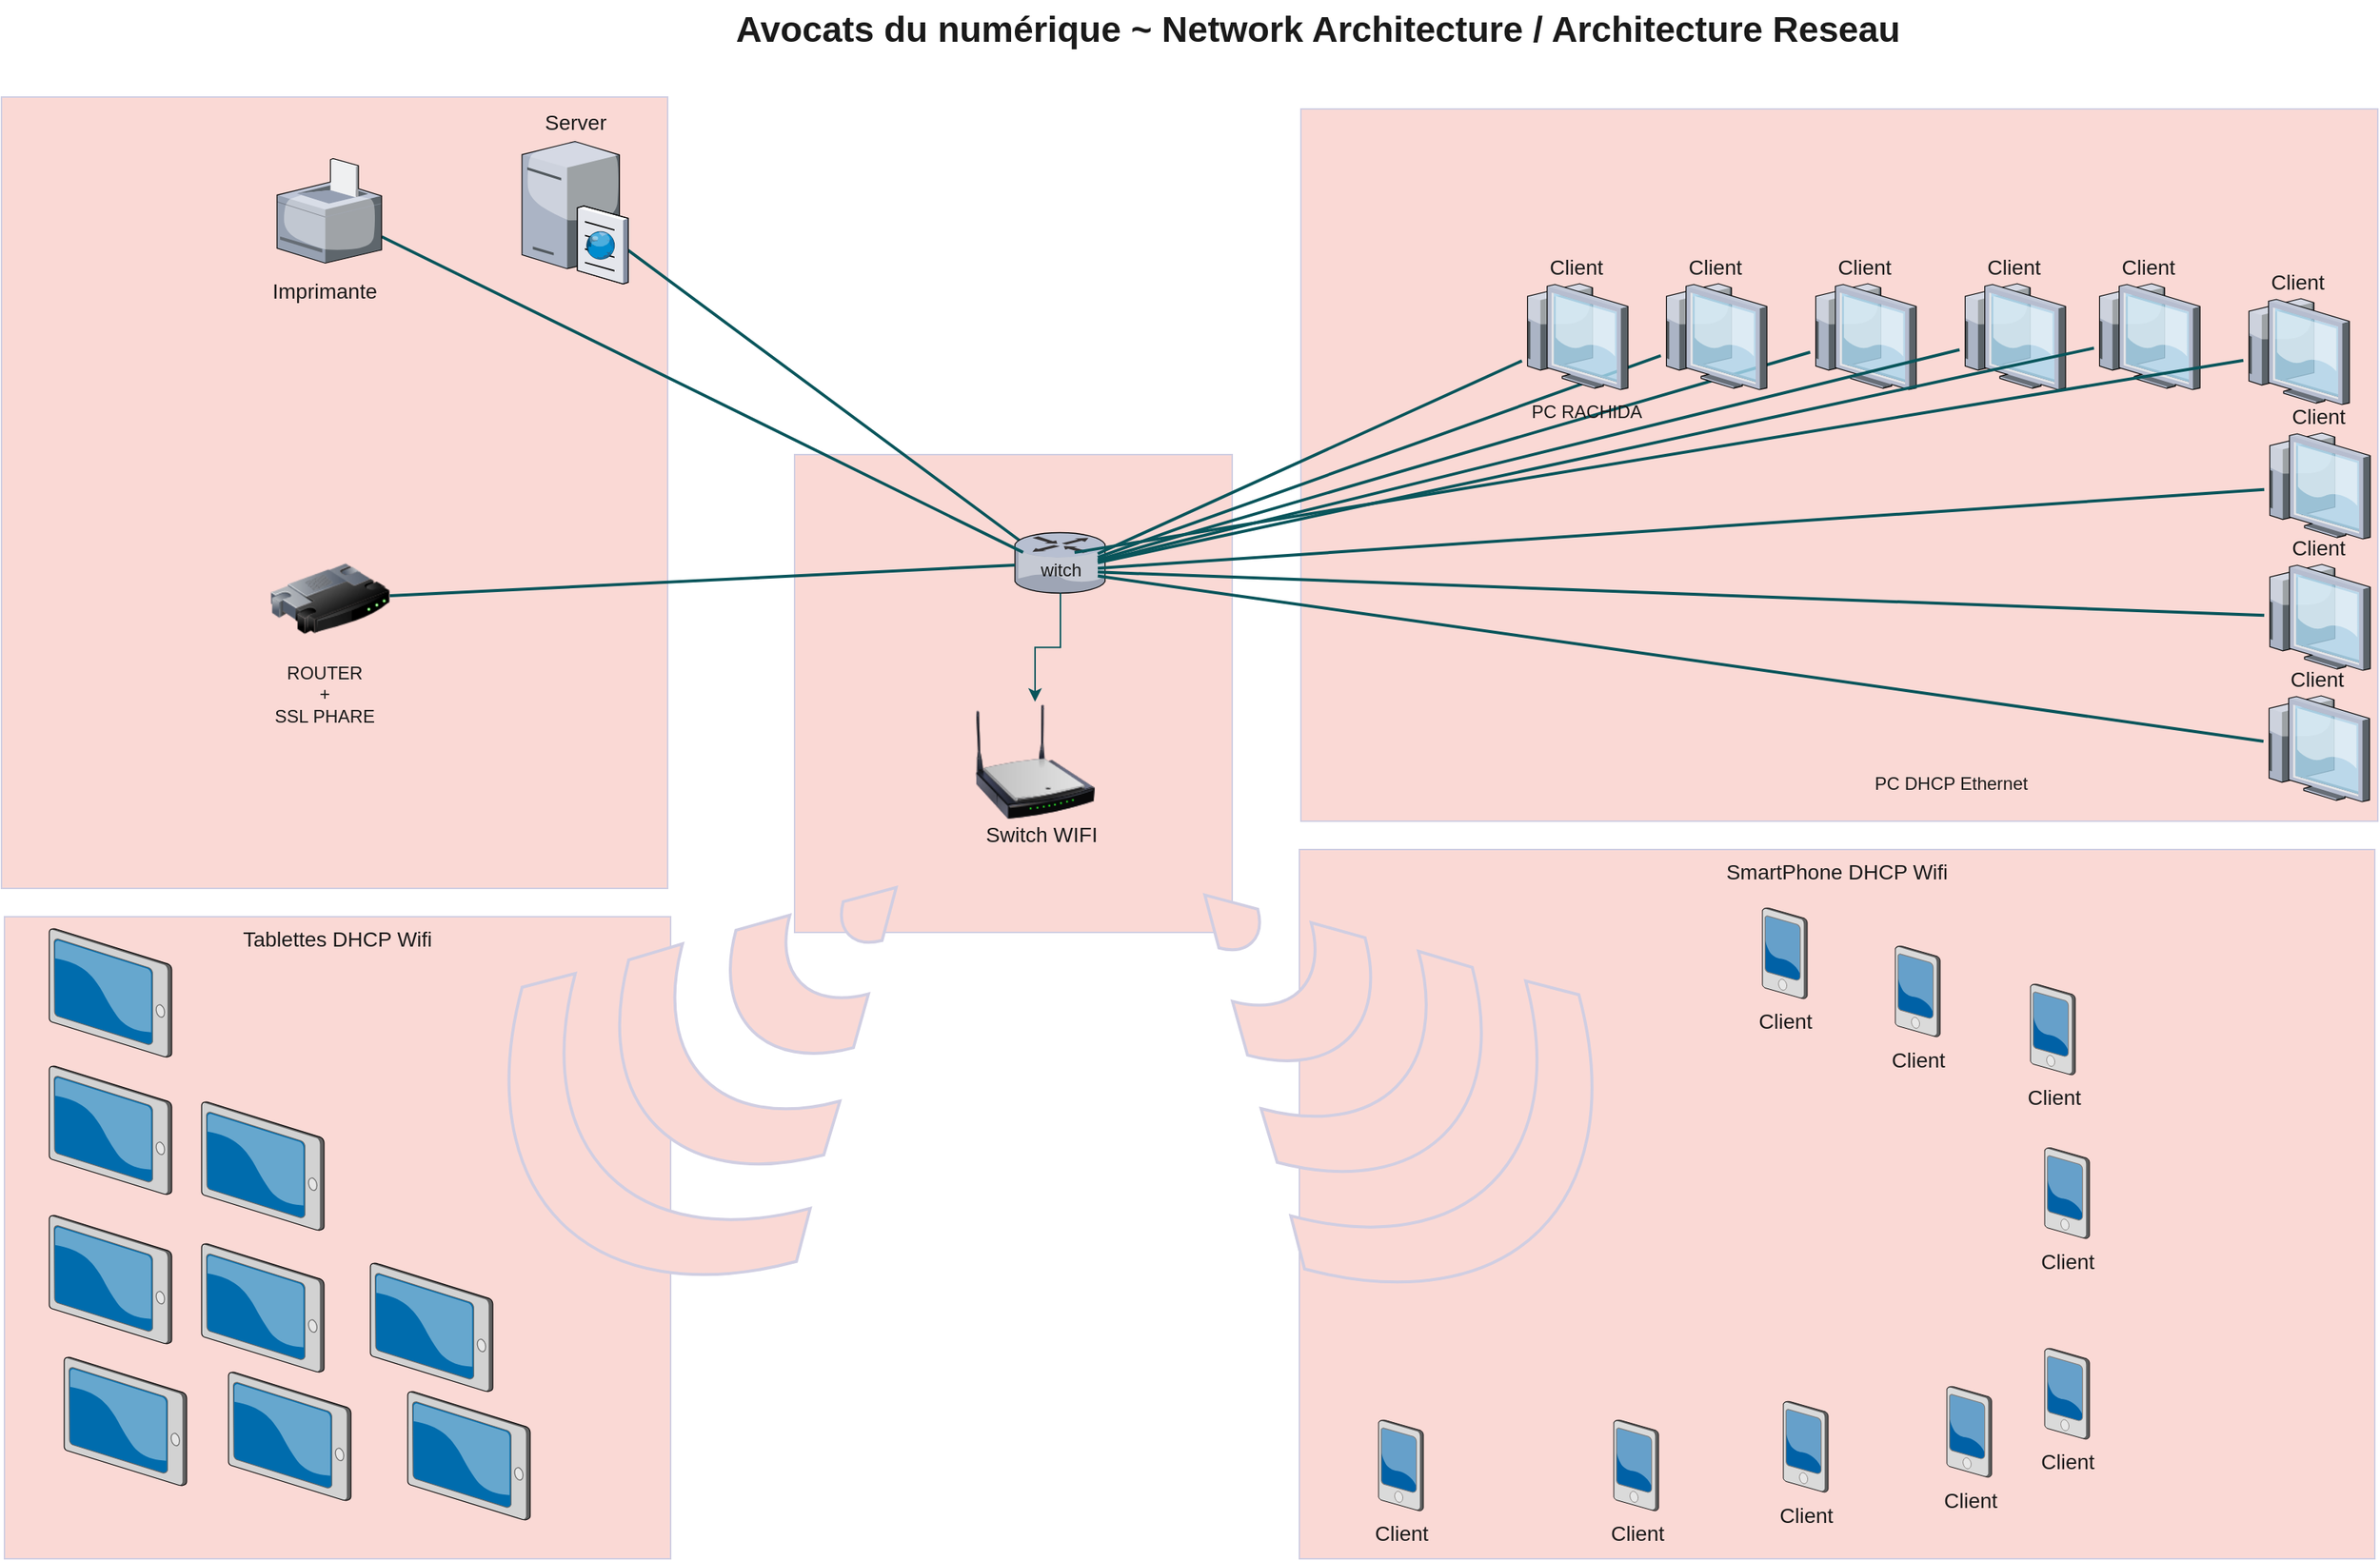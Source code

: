 <mxfile version="22.1.16" type="github">
  <diagram name="Page-1" id="e3a06f82-3646-2815-327d-82caf3d4e204">
    <mxGraphModel dx="1260" dy="602" grid="1" gridSize="10" guides="1" tooltips="1" connect="1" arrows="1" fold="1" page="1" pageScale="1.5" pageWidth="1169" pageHeight="826" background="#FFFFFF" math="0" shadow="0">
      <root>
        <mxCell id="0" style=";html=1;" />
        <mxCell id="1" style=";html=1;" parent="0" />
        <mxCell id="sHyUSOd2gJIIgnq2DhWJ-65" value="" style="whiteSpace=wrap;html=1;fontSize=14;verticalAlign=top;labelBackgroundColor=none;rounded=0;fillColor=#FAD9D5;strokeColor=#D0CEE2;fontColor=#1A1A1A;" vertex="1" parent="1">
          <mxGeometry x="580" y="334.5" width="293" height="320" as="geometry" />
        </mxCell>
        <mxCell id="6a7d8f32e03d9370-61" value="" style="whiteSpace=wrap;html=1;fontSize=14;verticalAlign=top;labelBackgroundColor=none;rounded=0;fillColor=#FAD9D5;strokeColor=#D0CEE2;fontColor=#1A1A1A;" parent="1" vertex="1">
          <mxGeometry x="919" y="103" width="721" height="477" as="geometry" />
        </mxCell>
        <mxCell id="6a7d8f32e03d9370-57" value="" style="whiteSpace=wrap;html=1;fontSize=14;verticalAlign=top;labelBackgroundColor=none;rounded=0;fillColor=#FAD9D5;strokeColor=#D0CEE2;fontColor=#1A1A1A;" parent="1" vertex="1">
          <mxGeometry x="49" y="95" width="446" height="530" as="geometry" />
        </mxCell>
        <mxCell id="6a7d8f32e03d9370-60" value="SmartPhone DHCP Wifi" style="whiteSpace=wrap;html=1;fontSize=14;verticalAlign=top;labelBackgroundColor=none;rounded=0;fillColor=#FAD9D5;strokeColor=#D0CEE2;fontColor=#1A1A1A;" parent="1" vertex="1">
          <mxGeometry x="918" y="599" width="720" height="475" as="geometry" />
        </mxCell>
        <mxCell id="6a7d8f32e03d9370-58" value="Tablettes DHCP Wifi" style="whiteSpace=wrap;html=1;fontSize=14;verticalAlign=top;labelBackgroundColor=none;rounded=0;fillColor=#FAD9D5;strokeColor=#D0CEE2;fontColor=#1A1A1A;" parent="1" vertex="1">
          <mxGeometry x="51" y="644" width="446" height="430" as="geometry" />
        </mxCell>
        <mxCell id="6a7d8f32e03d9370-51" style="edgeStyle=none;rounded=0;html=1;startSize=10;endSize=10;jettySize=auto;orthogonalLoop=1;fontSize=14;endArrow=none;endFill=0;strokeWidth=2;labelBackgroundColor=none;fontColor=default;strokeColor=#09555B;" parent="1" source="sHyUSOd2gJIIgnq2DhWJ-10" target="6a7d8f32e03d9370-15" edge="1">
          <mxGeometry relative="1" as="geometry" />
        </mxCell>
        <mxCell id="6a7d8f32e03d9370-13" value="" style="verticalLabelPosition=bottom;aspect=fixed;html=1;verticalAlign=top;strokeColor=none;shape=mxgraph.citrix.router;fontSize=14;labelBackgroundColor=none;rounded=0;fillColor=#FAD9D5;fontColor=#1A1A1A;" parent="1" vertex="1">
          <mxGeometry x="727.48" y="386.75" width="61.03" height="40.5" as="geometry" />
        </mxCell>
        <mxCell id="6a7d8f32e03d9370-15" value="Server" style="verticalLabelPosition=top;aspect=fixed;html=1;verticalAlign=bottom;strokeColor=none;shape=mxgraph.citrix.cache_server;fontSize=14;labelPosition=center;align=center;labelBackgroundColor=none;rounded=0;fillColor=#FAD9D5;fontColor=#1A1A1A;" parent="1" vertex="1">
          <mxGeometry x="397.5" y="122.5" width="71" height="97.5" as="geometry" />
        </mxCell>
        <mxCell id="6a7d8f32e03d9370-46" style="edgeStyle=none;rounded=0;html=1;startSize=10;endSize=10;jettySize=auto;orthogonalLoop=1;fontSize=14;endArrow=none;endFill=0;strokeWidth=2;labelBackgroundColor=none;fontColor=default;strokeColor=#09555B;" parent="1" source="sHyUSOd2gJIIgnq2DhWJ-1" target="6a7d8f32e03d9370-13" edge="1">
          <mxGeometry relative="1" as="geometry">
            <mxPoint x="825" y="597.629" as="sourcePoint" />
          </mxGeometry>
        </mxCell>
        <mxCell id="6a7d8f32e03d9370-53" style="edgeStyle=none;rounded=0;html=1;startSize=10;endSize=10;jettySize=auto;orthogonalLoop=1;fontSize=14;endArrow=none;endFill=0;strokeWidth=2;labelBackgroundColor=none;fontColor=default;strokeColor=#09555B;" parent="1" source="sHyUSOd2gJIIgnq2DhWJ-10" target="6a7d8f32e03d9370-29" edge="1">
          <mxGeometry relative="1" as="geometry">
            <mxPoint x="1223.339" y="508" as="sourcePoint" />
          </mxGeometry>
        </mxCell>
        <mxCell id="6a7d8f32e03d9370-54" style="edgeStyle=none;rounded=0;html=1;startSize=10;endSize=10;jettySize=auto;orthogonalLoop=1;fontSize=14;endArrow=none;endFill=0;strokeWidth=2;labelBackgroundColor=none;fontColor=default;strokeColor=#09555B;" parent="1" source="sHyUSOd2gJIIgnq2DhWJ-10" target="6a7d8f32e03d9370-28" edge="1">
          <mxGeometry relative="1" as="geometry">
            <mxPoint x="1020" y="600" as="sourcePoint" />
          </mxGeometry>
        </mxCell>
        <mxCell id="6a7d8f32e03d9370-55" style="edgeStyle=none;rounded=0;html=1;startSize=10;endSize=10;jettySize=auto;orthogonalLoop=1;fontSize=14;endArrow=none;endFill=0;strokeWidth=2;labelBackgroundColor=none;fontColor=default;strokeColor=#09555B;" parent="1" source="sHyUSOd2gJIIgnq2DhWJ-10" target="6a7d8f32e03d9370-27" edge="1">
          <mxGeometry relative="1" as="geometry">
            <mxPoint x="1267" y="529.619" as="sourcePoint" />
          </mxGeometry>
        </mxCell>
        <mxCell id="6a7d8f32e03d9370-27" value="Client" style="verticalLabelPosition=top;aspect=fixed;html=1;verticalAlign=bottom;strokeColor=none;shape=mxgraph.citrix.thin_client;fontSize=14;labelPosition=center;align=center;labelBackgroundColor=none;rounded=0;fillColor=#FAD9D5;fontColor=#1A1A1A;" parent="1" vertex="1">
          <mxGeometry x="1260" y="220" width="71" height="71" as="geometry" />
        </mxCell>
        <mxCell id="6a7d8f32e03d9370-28" value="Client" style="verticalLabelPosition=top;aspect=fixed;html=1;verticalAlign=bottom;strokeColor=none;shape=mxgraph.citrix.thin_client;fontSize=14;labelPosition=center;align=center;labelBackgroundColor=none;rounded=0;fillColor=#FAD9D5;fontColor=#1A1A1A;" parent="1" vertex="1">
          <mxGeometry x="1160" y="220" width="71" height="71" as="geometry" />
        </mxCell>
        <mxCell id="6a7d8f32e03d9370-29" value="Client" style="verticalLabelPosition=top;aspect=fixed;html=1;verticalAlign=bottom;strokeColor=none;shape=mxgraph.citrix.thin_client;fontSize=14;labelPosition=center;align=center;labelBackgroundColor=none;rounded=0;fillColor=#FAD9D5;fontColor=#1A1A1A;" parent="1" vertex="1">
          <mxGeometry x="1067" y="220" width="71" height="71" as="geometry" />
        </mxCell>
        <mxCell id="6a7d8f32e03d9370-49" style="edgeStyle=none;rounded=0;html=1;startSize=10;endSize=10;jettySize=auto;orthogonalLoop=1;fontSize=14;endArrow=none;endFill=0;strokeWidth=2;labelBackgroundColor=none;fontColor=default;strokeColor=#09555B;" parent="1" source="sHyUSOd2gJIIgnq2DhWJ-4" target="sHyUSOd2gJIIgnq2DhWJ-10" edge="1">
          <mxGeometry relative="1" as="geometry">
            <mxPoint x="1021.439" y="910" as="sourcePoint" />
          </mxGeometry>
        </mxCell>
        <mxCell id="6a7d8f32e03d9370-62" value="Avocats du numérique ~ Network Architecture / Architecture Reseau" style="text;strokeColor=none;fillColor=none;html=1;fontSize=24;fontStyle=1;verticalAlign=middle;align=center;labelBackgroundColor=none;rounded=0;fontColor=#1A1A1A;" parent="1" vertex="1">
          <mxGeometry x="499" y="30" width="861" height="40" as="geometry" />
        </mxCell>
        <mxCell id="sHyUSOd2gJIIgnq2DhWJ-1" value="" style="image;html=1;image=img/lib/clip_art/networking/Router_128x128.png;labelBackgroundColor=none;rounded=0;fillColor=#FAD9D5;strokeColor=#D0CEE2;fontColor=#1A1A1A;" vertex="1" parent="1">
          <mxGeometry x="229" y="391" width="80" height="80" as="geometry" />
        </mxCell>
        <mxCell id="sHyUSOd2gJIIgnq2DhWJ-2" value="" style="image;html=1;image=img/lib/clip_art/networking/Wireless_Router_N_128x128.png;labelBackgroundColor=none;rounded=0;fillColor=#FAD9D5;strokeColor=#D0CEE2;fontColor=#1A1A1A;" vertex="1" parent="1">
          <mxGeometry x="701" y="500" width="80" height="80" as="geometry" />
        </mxCell>
        <mxCell id="sHyUSOd2gJIIgnq2DhWJ-4" value="" style="verticalLabelPosition=bottom;aspect=fixed;html=1;verticalAlign=top;strokeColor=none;align=center;outlineConnect=0;shape=mxgraph.citrix.printer;labelBackgroundColor=none;rounded=0;fillColor=#FAD9D5;fontColor=#1A1A1A;" vertex="1" parent="1">
          <mxGeometry x="233.5" y="136.25" width="70" height="70" as="geometry" />
        </mxCell>
        <mxCell id="sHyUSOd2gJIIgnq2DhWJ-6" value="&lt;font style=&quot;font-size: 14px;&quot;&gt;Imprimante&lt;br&gt;&lt;/font&gt;" style="text;html=1;align=center;verticalAlign=middle;resizable=0;points=[];autosize=1;strokeColor=none;fillColor=none;labelBackgroundColor=none;rounded=0;fontColor=#1A1A1A;" vertex="1" parent="1">
          <mxGeometry x="220" y="210" width="90" height="30" as="geometry" />
        </mxCell>
        <mxCell id="sHyUSOd2gJIIgnq2DhWJ-7" value="&lt;font style=&quot;font-size: 14px;&quot;&gt;Switch WIFI&lt;br&gt;&lt;/font&gt;" style="text;html=1;align=center;verticalAlign=middle;resizable=0;points=[];autosize=1;strokeColor=none;fillColor=none;labelBackgroundColor=none;rounded=0;fontColor=#1A1A1A;" vertex="1" parent="1">
          <mxGeometry x="695" y="574" width="100" height="30" as="geometry" />
        </mxCell>
        <mxCell id="sHyUSOd2gJIIgnq2DhWJ-8" value="ROUTER&lt;br&gt;+&lt;br&gt;SSL PHARE" style="text;html=1;align=center;verticalAlign=middle;resizable=0;points=[];autosize=1;strokeColor=none;fillColor=none;labelBackgroundColor=none;rounded=0;fontColor=#1A1A1A;" vertex="1" parent="1">
          <mxGeometry x="220" y="464.5" width="90" height="60" as="geometry" />
        </mxCell>
        <mxCell id="sHyUSOd2gJIIgnq2DhWJ-9" value="PC RACHIDA" style="text;html=1;align=center;verticalAlign=middle;resizable=0;points=[];autosize=1;strokeColor=none;fillColor=none;labelBackgroundColor=none;rounded=0;fontColor=#1A1A1A;" vertex="1" parent="1">
          <mxGeometry x="1060" y="291" width="100" height="30" as="geometry" />
        </mxCell>
        <mxCell id="sHyUSOd2gJIIgnq2DhWJ-76" value="" style="edgeStyle=orthogonalEdgeStyle;rounded=0;orthogonalLoop=1;jettySize=auto;html=1;fontColor=default;labelBackgroundColor=none;strokeColor=#09555B;" edge="1" parent="1" source="sHyUSOd2gJIIgnq2DhWJ-10" target="sHyUSOd2gJIIgnq2DhWJ-2">
          <mxGeometry relative="1" as="geometry" />
        </mxCell>
        <mxCell id="sHyUSOd2gJIIgnq2DhWJ-10" value="witch" style="text;html=1;align=center;verticalAlign=middle;resizable=0;points=[];autosize=1;strokeColor=none;fillColor=none;labelBackgroundColor=none;rounded=0;fontColor=#1A1A1A;" vertex="1" parent="1">
          <mxGeometry x="733" y="397.25" width="50" height="30" as="geometry" />
        </mxCell>
        <mxCell id="sHyUSOd2gJIIgnq2DhWJ-12" value="Client" style="verticalLabelPosition=bottom;aspect=fixed;html=1;verticalAlign=top;strokeColor=none;shape=mxgraph.citrix.pda;fontSize=14;labelBackgroundColor=none;rounded=0;fillColor=#FAD9D5;fontColor=#1A1A1A;" vertex="1" parent="1">
          <mxGeometry x="1242" y="968.5" width="30" height="61" as="geometry" />
        </mxCell>
        <mxCell id="sHyUSOd2gJIIgnq2DhWJ-15" value="Client" style="verticalLabelPosition=bottom;aspect=fixed;html=1;verticalAlign=top;strokeColor=none;shape=mxgraph.citrix.pda;fontSize=14;labelBackgroundColor=none;rounded=0;fillColor=#FAD9D5;fontColor=#1A1A1A;" vertex="1" parent="1">
          <mxGeometry x="1228" y="638" width="30" height="61" as="geometry" />
        </mxCell>
        <mxCell id="sHyUSOd2gJIIgnq2DhWJ-17" value="Client" style="verticalLabelPosition=bottom;aspect=fixed;html=1;verticalAlign=top;strokeColor=none;shape=mxgraph.citrix.pda;fontSize=14;labelBackgroundColor=none;rounded=0;fillColor=#FAD9D5;fontColor=#1A1A1A;" vertex="1" parent="1">
          <mxGeometry x="1128.5" y="981" width="30" height="61" as="geometry" />
        </mxCell>
        <mxCell id="sHyUSOd2gJIIgnq2DhWJ-20" value="Client" style="verticalLabelPosition=bottom;aspect=fixed;html=1;verticalAlign=top;strokeColor=none;shape=mxgraph.citrix.pda;fontSize=14;labelBackgroundColor=none;rounded=0;fillColor=#FAD9D5;fontColor=#1A1A1A;" vertex="1" parent="1">
          <mxGeometry x="1407.5" y="689" width="30" height="61" as="geometry" />
        </mxCell>
        <mxCell id="sHyUSOd2gJIIgnq2DhWJ-22" value="Client" style="verticalLabelPosition=bottom;aspect=fixed;html=1;verticalAlign=top;strokeColor=none;shape=mxgraph.citrix.pda;fontSize=14;labelBackgroundColor=none;rounded=0;fillColor=#FAD9D5;fontColor=#1A1A1A;" vertex="1" parent="1">
          <mxGeometry x="1417" y="933" width="30" height="61" as="geometry" />
        </mxCell>
        <mxCell id="sHyUSOd2gJIIgnq2DhWJ-25" value="Client" style="verticalLabelPosition=bottom;aspect=fixed;html=1;verticalAlign=top;strokeColor=none;shape=mxgraph.citrix.pda;fontSize=14;labelBackgroundColor=none;rounded=0;fillColor=#FAD9D5;fontColor=#1A1A1A;" vertex="1" parent="1">
          <mxGeometry x="971" y="981" width="30" height="61" as="geometry" />
        </mxCell>
        <mxCell id="sHyUSOd2gJIIgnq2DhWJ-27" value="Client" style="verticalLabelPosition=bottom;aspect=fixed;html=1;verticalAlign=top;strokeColor=none;shape=mxgraph.citrix.pda;fontSize=14;labelBackgroundColor=none;rounded=0;fillColor=#FAD9D5;fontColor=#1A1A1A;" vertex="1" parent="1">
          <mxGeometry x="1351.5" y="958.5" width="30" height="61" as="geometry" />
        </mxCell>
        <mxCell id="sHyUSOd2gJIIgnq2DhWJ-29" value="Client" style="verticalLabelPosition=bottom;aspect=fixed;html=1;verticalAlign=top;strokeColor=none;shape=mxgraph.citrix.pda;fontSize=14;labelBackgroundColor=none;rounded=0;fillColor=#FAD9D5;fontColor=#1A1A1A;" vertex="1" parent="1">
          <mxGeometry x="1317" y="663.5" width="30" height="61" as="geometry" />
        </mxCell>
        <mxCell id="sHyUSOd2gJIIgnq2DhWJ-31" value="Client" style="verticalLabelPosition=bottom;aspect=fixed;html=1;verticalAlign=top;strokeColor=none;shape=mxgraph.citrix.pda;fontSize=14;labelBackgroundColor=none;rounded=0;fillColor=#FAD9D5;fontColor=#1A1A1A;" vertex="1" parent="1">
          <mxGeometry x="1417" y="798.63" width="30" height="61" as="geometry" />
        </mxCell>
        <mxCell id="sHyUSOd2gJIIgnq2DhWJ-32" style="edgeStyle=none;rounded=0;html=1;startSize=10;endSize=10;jettySize=auto;orthogonalLoop=1;fontSize=14;endArrow=none;endFill=0;strokeWidth=2;labelBackgroundColor=none;fontColor=default;strokeColor=#09555B;" edge="1" target="sHyUSOd2gJIIgnq2DhWJ-33" parent="1" source="sHyUSOd2gJIIgnq2DhWJ-10">
          <mxGeometry relative="1" as="geometry">
            <mxPoint x="1105.5" y="600" as="sourcePoint" />
          </mxGeometry>
        </mxCell>
        <mxCell id="sHyUSOd2gJIIgnq2DhWJ-33" value="Client" style="verticalLabelPosition=top;aspect=fixed;html=1;verticalAlign=bottom;strokeColor=none;shape=mxgraph.citrix.thin_client;fontSize=14;labelPosition=center;align=center;labelBackgroundColor=none;rounded=0;fillColor=#FAD9D5;fontColor=#1A1A1A;" vertex="1" parent="1">
          <mxGeometry x="1360" y="220" width="71" height="71" as="geometry" />
        </mxCell>
        <mxCell id="sHyUSOd2gJIIgnq2DhWJ-37" value="Client" style="verticalLabelPosition=top;aspect=fixed;html=1;verticalAlign=bottom;strokeColor=none;shape=mxgraph.citrix.thin_client;fontSize=14;labelPosition=center;align=center;labelBackgroundColor=none;rounded=0;fillColor=#FAD9D5;fontColor=#1A1A1A;" vertex="1" parent="1">
          <mxGeometry x="1450" y="220" width="71" height="71" as="geometry" />
        </mxCell>
        <mxCell id="sHyUSOd2gJIIgnq2DhWJ-38" style="edgeStyle=none;rounded=0;html=1;startSize=10;endSize=10;jettySize=auto;orthogonalLoop=1;fontSize=14;endArrow=none;endFill=0;strokeWidth=2;labelBackgroundColor=none;fontColor=default;strokeColor=#09555B;" edge="1" target="sHyUSOd2gJIIgnq2DhWJ-37" parent="1" source="sHyUSOd2gJIIgnq2DhWJ-10">
          <mxGeometry relative="1" as="geometry">
            <mxPoint x="1105.5" y="594" as="sourcePoint" />
          </mxGeometry>
        </mxCell>
        <mxCell id="sHyUSOd2gJIIgnq2DhWJ-39" value="Client" style="verticalLabelPosition=top;aspect=fixed;html=1;verticalAlign=bottom;strokeColor=none;shape=mxgraph.citrix.thin_client;fontSize=14;labelPosition=center;align=center;labelBackgroundColor=none;rounded=0;fillColor=#FAD9D5;fontColor=#1A1A1A;" vertex="1" parent="1">
          <mxGeometry x="1550" y="230" width="71" height="71" as="geometry" />
        </mxCell>
        <mxCell id="sHyUSOd2gJIIgnq2DhWJ-40" style="edgeStyle=none;rounded=0;html=1;startSize=10;endSize=10;jettySize=auto;orthogonalLoop=1;fontSize=14;endArrow=none;endFill=0;strokeWidth=2;exitX=0.655;exitY=0.329;exitDx=0;exitDy=0;exitPerimeter=0;labelBackgroundColor=none;fontColor=default;strokeColor=#09555B;" edge="1" target="sHyUSOd2gJIIgnq2DhWJ-39" parent="1" source="6a7d8f32e03d9370-13">
          <mxGeometry relative="1" as="geometry">
            <mxPoint x="1105.5" y="602" as="sourcePoint" />
          </mxGeometry>
        </mxCell>
        <mxCell id="sHyUSOd2gJIIgnq2DhWJ-41" value="Client" style="verticalLabelPosition=top;aspect=fixed;html=1;verticalAlign=bottom;strokeColor=none;shape=mxgraph.citrix.thin_client;fontSize=14;labelPosition=center;align=center;labelBackgroundColor=none;rounded=0;fillColor=#FAD9D5;fontColor=#1A1A1A;" vertex="1" parent="1">
          <mxGeometry x="1564" y="320" width="71" height="71" as="geometry" />
        </mxCell>
        <mxCell id="sHyUSOd2gJIIgnq2DhWJ-42" style="edgeStyle=none;rounded=0;html=1;startSize=10;endSize=10;jettySize=auto;orthogonalLoop=1;fontSize=14;endArrow=none;endFill=0;strokeWidth=2;labelBackgroundColor=none;fontColor=default;strokeColor=#09555B;" edge="1" target="sHyUSOd2gJIIgnq2DhWJ-41" parent="1" source="sHyUSOd2gJIIgnq2DhWJ-10">
          <mxGeometry relative="1" as="geometry">
            <mxPoint x="1021" y="679" as="sourcePoint" />
          </mxGeometry>
        </mxCell>
        <mxCell id="sHyUSOd2gJIIgnq2DhWJ-43" value="Client" style="verticalLabelPosition=top;aspect=fixed;html=1;verticalAlign=bottom;strokeColor=none;shape=mxgraph.citrix.thin_client;fontSize=14;labelPosition=center;align=center;labelBackgroundColor=none;rounded=0;fillColor=#FAD9D5;fontColor=#1A1A1A;" vertex="1" parent="1">
          <mxGeometry x="1564" y="408" width="71" height="71" as="geometry" />
        </mxCell>
        <mxCell id="sHyUSOd2gJIIgnq2DhWJ-44" style="edgeStyle=none;rounded=0;html=1;startSize=10;endSize=10;jettySize=auto;orthogonalLoop=1;fontSize=14;endArrow=none;endFill=0;strokeWidth=2;labelBackgroundColor=none;fontColor=default;strokeColor=#09555B;" edge="1" target="sHyUSOd2gJIIgnq2DhWJ-43" parent="1" source="sHyUSOd2gJIIgnq2DhWJ-10">
          <mxGeometry relative="1" as="geometry">
            <mxPoint x="1028" y="690" as="sourcePoint" />
          </mxGeometry>
        </mxCell>
        <mxCell id="sHyUSOd2gJIIgnq2DhWJ-45" value="Client" style="verticalLabelPosition=top;aspect=fixed;html=1;verticalAlign=bottom;strokeColor=none;shape=mxgraph.citrix.thin_client;fontSize=14;labelPosition=center;align=center;labelBackgroundColor=none;rounded=0;fillColor=#FAD9D5;fontColor=#1A1A1A;" vertex="1" parent="1">
          <mxGeometry x="1563.5" y="496" width="71" height="71" as="geometry" />
        </mxCell>
        <mxCell id="sHyUSOd2gJIIgnq2DhWJ-46" style="edgeStyle=none;rounded=0;html=1;startSize=10;endSize=10;jettySize=auto;orthogonalLoop=1;fontSize=14;endArrow=none;endFill=0;strokeWidth=2;labelBackgroundColor=none;fontColor=default;strokeColor=#09555B;" edge="1" target="sHyUSOd2gJIIgnq2DhWJ-45" parent="1" source="sHyUSOd2gJIIgnq2DhWJ-10">
          <mxGeometry relative="1" as="geometry">
            <mxPoint x="1025.5" y="690" as="sourcePoint" />
          </mxGeometry>
        </mxCell>
        <mxCell id="sHyUSOd2gJIIgnq2DhWJ-49" value="" style="html=1;verticalLabelPosition=bottom;align=center;labelBackgroundColor=none;verticalAlign=top;strokeWidth=2;shadow=0;dashed=0;shape=mxgraph.ios7.icons.wifi;pointerEvents=1;rotation=-225;rounded=0;fillColor=#FAD9D5;strokeColor=#D0CEE2;fontColor=#1A1A1A;" vertex="1" parent="1">
          <mxGeometry x="837" y="583" width="259.7" height="317.25" as="geometry" />
        </mxCell>
        <mxCell id="sHyUSOd2gJIIgnq2DhWJ-54" value="" style="verticalLabelPosition=bottom;aspect=fixed;html=1;verticalAlign=top;strokeColor=none;align=center;outlineConnect=0;shape=mxgraph.citrix.tablet_2;labelBackgroundColor=none;rounded=0;fillColor=#FAD9D5;fontColor=#1A1A1A;" vertex="1" parent="1">
          <mxGeometry x="201" y="949" width="82" height="86" as="geometry" />
        </mxCell>
        <mxCell id="sHyUSOd2gJIIgnq2DhWJ-55" value="" style="verticalLabelPosition=bottom;aspect=fixed;html=1;verticalAlign=top;strokeColor=none;align=center;outlineConnect=0;shape=mxgraph.citrix.tablet_2;labelBackgroundColor=none;rounded=0;fillColor=#FAD9D5;fontColor=#1A1A1A;" vertex="1" parent="1">
          <mxGeometry x="91" y="939" width="82" height="86" as="geometry" />
        </mxCell>
        <mxCell id="sHyUSOd2gJIIgnq2DhWJ-56" value="" style="verticalLabelPosition=bottom;aspect=fixed;html=1;verticalAlign=top;strokeColor=none;align=center;outlineConnect=0;shape=mxgraph.citrix.tablet_2;labelBackgroundColor=none;rounded=0;fillColor=#FAD9D5;fontColor=#1A1A1A;" vertex="1" parent="1">
          <mxGeometry x="321" y="962" width="82" height="86" as="geometry" />
        </mxCell>
        <mxCell id="sHyUSOd2gJIIgnq2DhWJ-57" value="" style="verticalLabelPosition=bottom;aspect=fixed;html=1;verticalAlign=top;strokeColor=none;align=center;outlineConnect=0;shape=mxgraph.citrix.tablet_2;labelBackgroundColor=none;rounded=0;fillColor=#FAD9D5;fontColor=#1A1A1A;" vertex="1" parent="1">
          <mxGeometry x="81" y="844" width="82" height="86" as="geometry" />
        </mxCell>
        <mxCell id="sHyUSOd2gJIIgnq2DhWJ-58" value="" style="verticalLabelPosition=bottom;aspect=fixed;html=1;verticalAlign=top;strokeColor=none;align=center;outlineConnect=0;shape=mxgraph.citrix.tablet_2;labelBackgroundColor=none;rounded=0;fillColor=#FAD9D5;fontColor=#1A1A1A;" vertex="1" parent="1">
          <mxGeometry x="81" y="744" width="82" height="86" as="geometry" />
        </mxCell>
        <mxCell id="sHyUSOd2gJIIgnq2DhWJ-59" value="" style="verticalLabelPosition=bottom;aspect=fixed;html=1;verticalAlign=top;strokeColor=none;align=center;outlineConnect=0;shape=mxgraph.citrix.tablet_2;labelBackgroundColor=none;rounded=0;fillColor=#FAD9D5;fontColor=#1A1A1A;" vertex="1" parent="1">
          <mxGeometry x="81" y="652" width="82" height="86" as="geometry" />
        </mxCell>
        <mxCell id="sHyUSOd2gJIIgnq2DhWJ-60" value="" style="verticalLabelPosition=bottom;aspect=fixed;html=1;verticalAlign=top;strokeColor=none;align=center;outlineConnect=0;shape=mxgraph.citrix.tablet_2;labelBackgroundColor=none;rounded=0;fillColor=#FAD9D5;fontColor=#1A1A1A;" vertex="1" parent="1">
          <mxGeometry x="296" y="876" width="82" height="86" as="geometry" />
        </mxCell>
        <mxCell id="sHyUSOd2gJIIgnq2DhWJ-61" value="" style="verticalLabelPosition=bottom;aspect=fixed;html=1;verticalAlign=top;strokeColor=none;align=center;outlineConnect=0;shape=mxgraph.citrix.tablet_2;labelBackgroundColor=none;rounded=0;fillColor=#FAD9D5;fontColor=#1A1A1A;" vertex="1" parent="1">
          <mxGeometry x="183" y="768" width="82" height="86" as="geometry" />
        </mxCell>
        <mxCell id="sHyUSOd2gJIIgnq2DhWJ-62" value="" style="verticalLabelPosition=bottom;aspect=fixed;html=1;verticalAlign=top;strokeColor=none;align=center;outlineConnect=0;shape=mxgraph.citrix.tablet_2;labelBackgroundColor=none;rounded=0;fillColor=#FAD9D5;fontColor=#1A1A1A;" vertex="1" parent="1">
          <mxGeometry x="183" y="863" width="82" height="86" as="geometry" />
        </mxCell>
        <mxCell id="sHyUSOd2gJIIgnq2DhWJ-66" value="" style="html=1;verticalLabelPosition=bottom;align=center;labelBackgroundColor=none;verticalAlign=top;strokeWidth=2;shadow=0;dashed=0;shape=mxgraph.ios7.icons.wifi;pointerEvents=1;rotation=-135;rounded=0;fillColor=#FAD9D5;strokeColor=#D0CEE2;fontColor=#1A1A1A;" vertex="1" parent="1">
          <mxGeometry x="406" y="578" width="259.7" height="317.25" as="geometry" />
        </mxCell>
        <mxCell id="sHyUSOd2gJIIgnq2DhWJ-69" value="PC DHCP Ethernet" style="text;html=1;align=center;verticalAlign=middle;resizable=0;points=[];autosize=1;strokeColor=none;fillColor=none;labelBackgroundColor=none;rounded=0;fontColor=#1A1A1A;" vertex="1" parent="1">
          <mxGeometry x="1288.5" y="539.5" width="130" height="30" as="geometry" />
        </mxCell>
      </root>
    </mxGraphModel>
  </diagram>
</mxfile>

